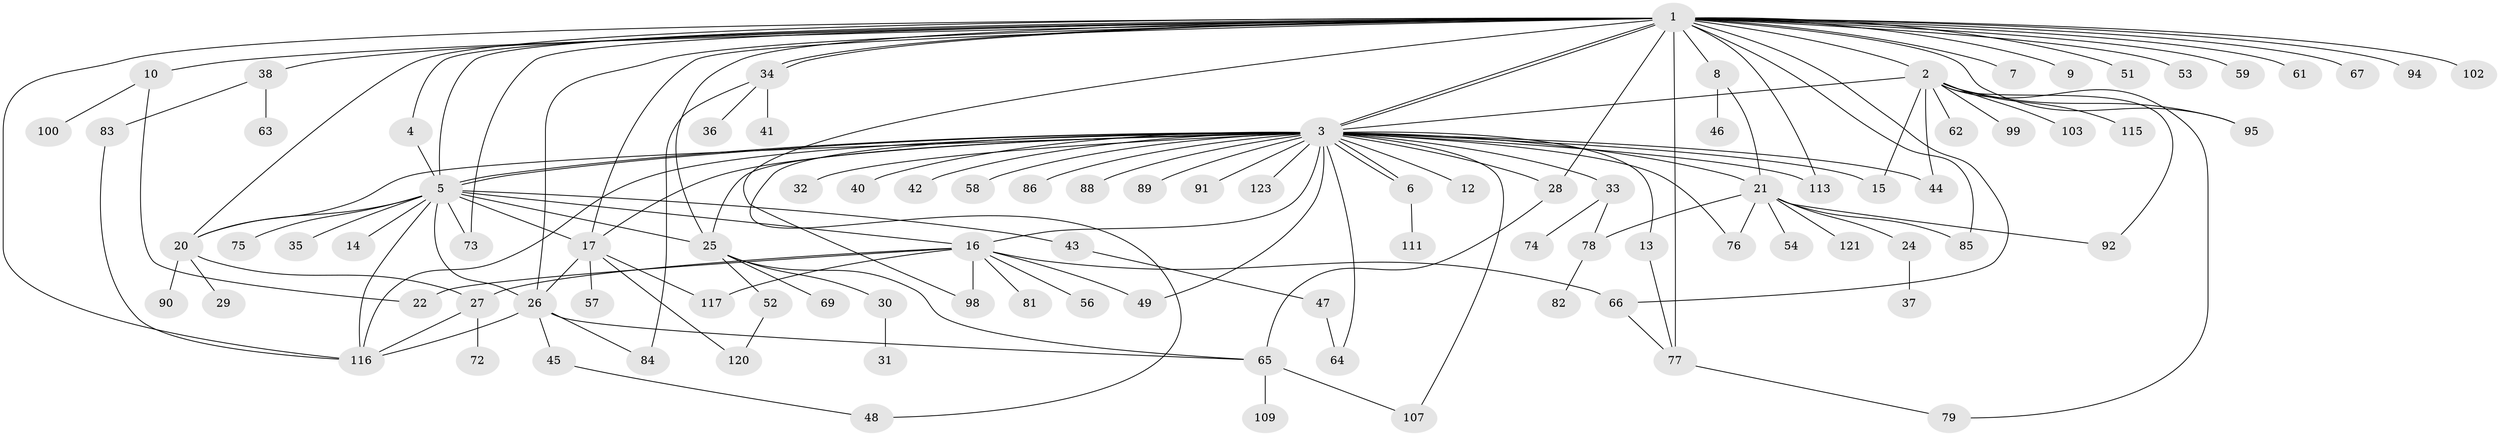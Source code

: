 // Generated by graph-tools (version 1.1) at 2025/51/02/27/25 19:51:54]
// undirected, 96 vertices, 143 edges
graph export_dot {
graph [start="1"]
  node [color=gray90,style=filled];
  1 [super="+105"];
  2 [super="+101"];
  3 [super="+70"];
  4 [super="+19"];
  5 [super="+11"];
  6;
  7;
  8;
  9 [super="+119"];
  10;
  12;
  13 [super="+104"];
  14;
  15;
  16 [super="+39"];
  17 [super="+18"];
  20 [super="+23"];
  21 [super="+124"];
  22;
  24;
  25 [super="+114"];
  26 [super="+55"];
  27 [super="+96"];
  28;
  29 [super="+108"];
  30;
  31 [super="+60"];
  32;
  33 [super="+87"];
  34 [super="+93"];
  35 [super="+110"];
  36;
  37;
  38;
  40;
  41;
  42 [super="+97"];
  43;
  44;
  45;
  46;
  47 [super="+68"];
  48 [super="+50"];
  49;
  51;
  52;
  53;
  54;
  56;
  57;
  58;
  59 [super="+126"];
  61;
  62;
  63;
  64;
  65 [super="+71"];
  66 [super="+80"];
  67 [super="+125"];
  69;
  72 [super="+106"];
  73;
  74;
  75;
  76;
  77;
  78;
  79 [super="+112"];
  81;
  82;
  83;
  84;
  85;
  86;
  88;
  89;
  90;
  91;
  92;
  94;
  95 [super="+118"];
  98;
  99;
  100;
  102;
  103;
  107;
  109;
  111;
  113;
  115;
  116 [super="+122"];
  117;
  120;
  121;
  123;
  1 -- 2;
  1 -- 3;
  1 -- 3;
  1 -- 4;
  1 -- 5;
  1 -- 7;
  1 -- 8;
  1 -- 9;
  1 -- 10;
  1 -- 17;
  1 -- 20;
  1 -- 26;
  1 -- 28;
  1 -- 34;
  1 -- 34;
  1 -- 38;
  1 -- 51;
  1 -- 53;
  1 -- 59;
  1 -- 61;
  1 -- 66 [weight=2];
  1 -- 67;
  1 -- 73;
  1 -- 77;
  1 -- 94;
  1 -- 95;
  1 -- 102;
  1 -- 113;
  1 -- 98;
  1 -- 85;
  1 -- 116;
  1 -- 25;
  2 -- 3;
  2 -- 15;
  2 -- 44;
  2 -- 62;
  2 -- 92;
  2 -- 95;
  2 -- 99;
  2 -- 103;
  2 -- 115;
  2 -- 79;
  3 -- 5;
  3 -- 5;
  3 -- 6;
  3 -- 6;
  3 -- 12;
  3 -- 13;
  3 -- 15;
  3 -- 16;
  3 -- 17;
  3 -- 20;
  3 -- 21;
  3 -- 25;
  3 -- 28;
  3 -- 32;
  3 -- 33;
  3 -- 40;
  3 -- 42;
  3 -- 44;
  3 -- 48;
  3 -- 49;
  3 -- 58;
  3 -- 64;
  3 -- 76;
  3 -- 86;
  3 -- 88;
  3 -- 89;
  3 -- 91;
  3 -- 107;
  3 -- 113;
  3 -- 116;
  3 -- 123;
  4 -- 5;
  5 -- 14;
  5 -- 17 [weight=2];
  5 -- 20;
  5 -- 73;
  5 -- 35;
  5 -- 43;
  5 -- 75;
  5 -- 16 [weight=2];
  5 -- 25;
  5 -- 116;
  5 -- 26;
  6 -- 111;
  8 -- 46;
  8 -- 21;
  10 -- 22;
  10 -- 100;
  13 -- 77;
  16 -- 22;
  16 -- 49;
  16 -- 56;
  16 -- 66;
  16 -- 81;
  16 -- 98;
  16 -- 117;
  16 -- 27;
  17 -- 26 [weight=2];
  17 -- 57;
  17 -- 117;
  17 -- 120;
  20 -- 27;
  20 -- 29;
  20 -- 90;
  21 -- 24;
  21 -- 54;
  21 -- 76;
  21 -- 78;
  21 -- 85;
  21 -- 92;
  21 -- 121;
  24 -- 37;
  25 -- 30;
  25 -- 52;
  25 -- 65;
  25 -- 69;
  26 -- 45;
  26 -- 84;
  26 -- 116;
  26 -- 65;
  27 -- 72;
  27 -- 116;
  28 -- 65;
  30 -- 31;
  33 -- 74;
  33 -- 78;
  34 -- 36;
  34 -- 41;
  34 -- 84;
  38 -- 63;
  38 -- 83;
  43 -- 47;
  45 -- 48;
  47 -- 64;
  52 -- 120;
  65 -- 109;
  65 -- 107;
  66 -- 77;
  77 -- 79;
  78 -- 82;
  83 -- 116;
}
